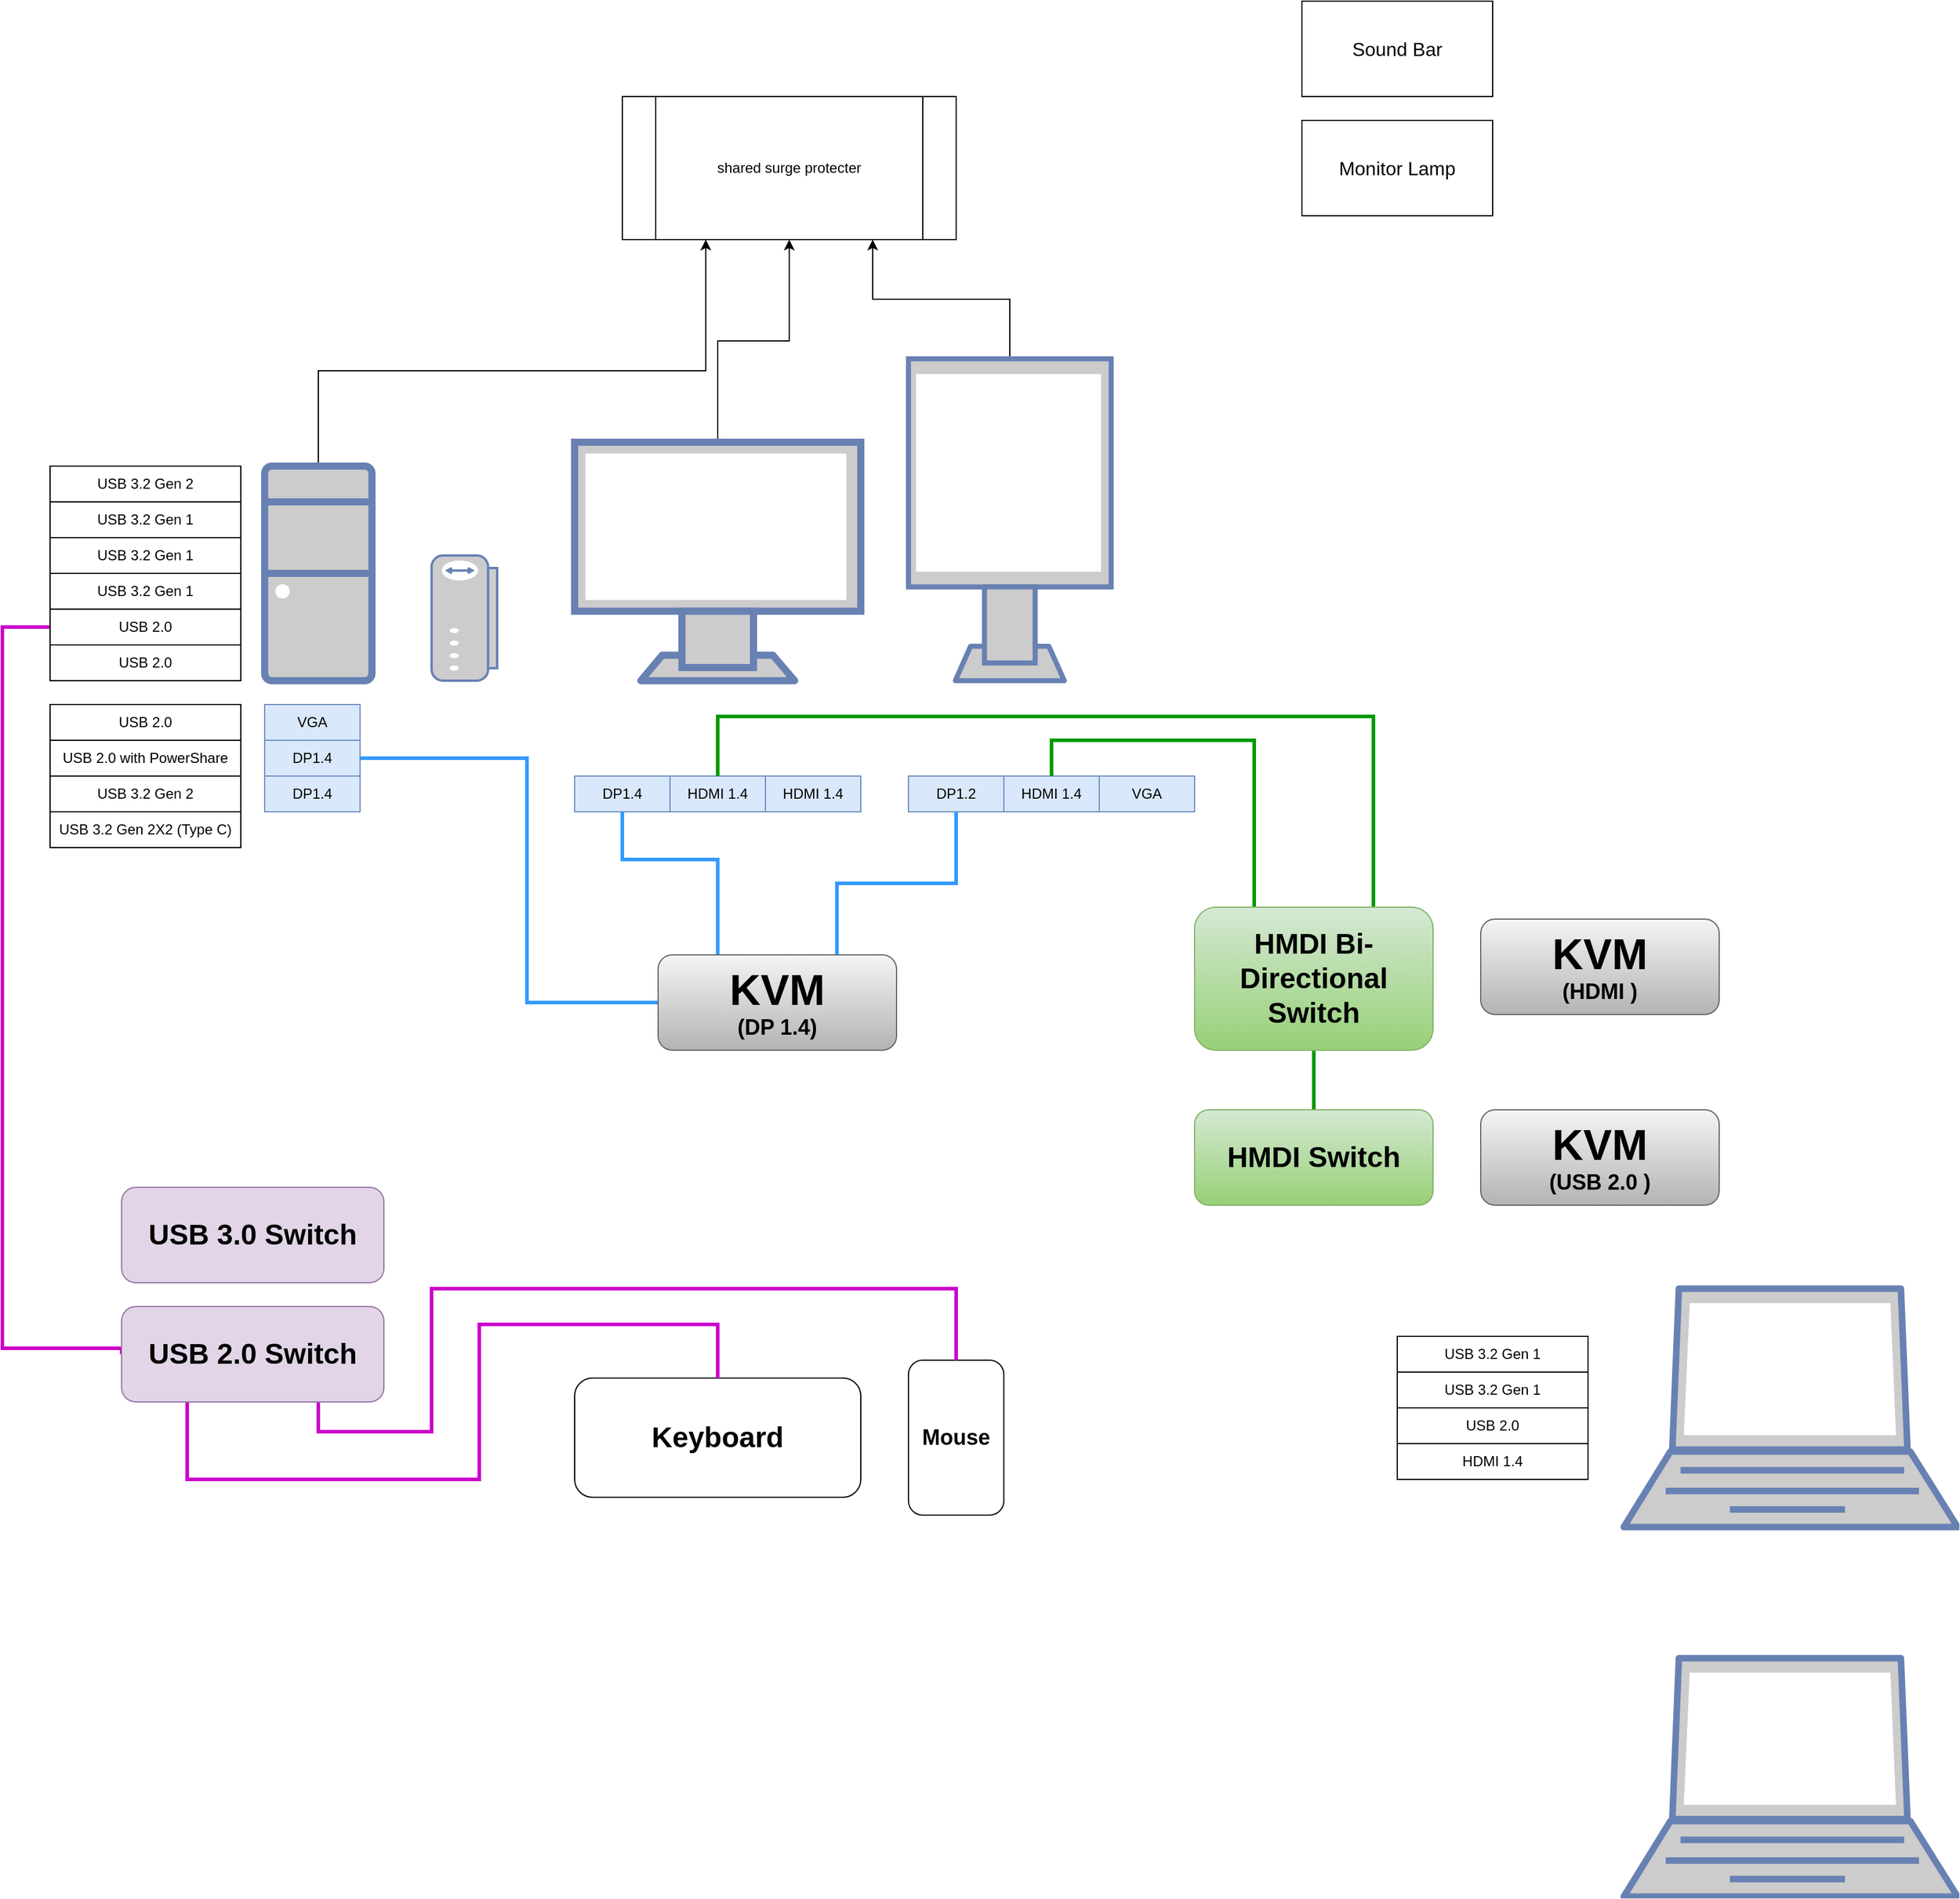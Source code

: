 <mxfile version="23.0.2" type="github">
  <diagram name="第 1 页" id="kpmuk1ibzoMcLN8SXdlH">
    <mxGraphModel dx="2164" dy="1450" grid="1" gridSize="10" guides="1" tooltips="1" connect="1" arrows="1" fold="1" page="1" pageScale="1" pageWidth="1169" pageHeight="827" math="0" shadow="0">
      <root>
        <mxCell id="0" />
        <mxCell id="1" parent="0" />
        <mxCell id="72lcBtnzJt7dXX9k2pM1-2" style="edgeStyle=orthogonalEdgeStyle;rounded=0;orthogonalLoop=1;jettySize=auto;html=1;" edge="1" parent="1" source="dcpNY8_qMibUtlgQIjlb-1" target="dcpNY8_qMibUtlgQIjlb-53">
          <mxGeometry relative="1" as="geometry" />
        </mxCell>
        <mxCell id="dcpNY8_qMibUtlgQIjlb-1" value="" style="fontColor=#0066CC;verticalAlign=top;verticalLabelPosition=bottom;labelPosition=center;align=center;html=1;outlineConnect=0;fillColor=#CCCCCC;strokeColor=#6881B3;gradientColor=none;gradientDirection=north;strokeWidth=2;shape=mxgraph.networks.monitor;" parent="1" vertex="1">
          <mxGeometry x="440" y="130" width="240" height="200" as="geometry" />
        </mxCell>
        <mxCell id="72lcBtnzJt7dXX9k2pM1-3" style="edgeStyle=orthogonalEdgeStyle;rounded=0;orthogonalLoop=1;jettySize=auto;html=1;entryX=0.75;entryY=1;entryDx=0;entryDy=0;" edge="1" parent="1" source="dcpNY8_qMibUtlgQIjlb-2" target="dcpNY8_qMibUtlgQIjlb-53">
          <mxGeometry relative="1" as="geometry" />
        </mxCell>
        <mxCell id="dcpNY8_qMibUtlgQIjlb-2" value="" style="fontColor=#0066CC;verticalAlign=top;verticalLabelPosition=bottom;labelPosition=center;align=center;html=1;outlineConnect=0;fillColor=#CCCCCC;strokeColor=#6881B3;gradientColor=none;gradientDirection=north;strokeWidth=2;shape=mxgraph.networks.monitor;" parent="1" vertex="1">
          <mxGeometry x="720" y="60" width="170" height="270" as="geometry" />
        </mxCell>
        <mxCell id="72lcBtnzJt7dXX9k2pM1-1" style="edgeStyle=orthogonalEdgeStyle;rounded=0;orthogonalLoop=1;jettySize=auto;html=1;entryX=0.25;entryY=1;entryDx=0;entryDy=0;" edge="1" parent="1" source="dcpNY8_qMibUtlgQIjlb-3" target="dcpNY8_qMibUtlgQIjlb-53">
          <mxGeometry relative="1" as="geometry">
            <Array as="points">
              <mxPoint x="225" y="70" />
              <mxPoint x="550" y="70" />
            </Array>
          </mxGeometry>
        </mxCell>
        <mxCell id="dcpNY8_qMibUtlgQIjlb-3" value="" style="fontColor=#0066CC;verticalAlign=top;verticalLabelPosition=bottom;labelPosition=center;align=center;html=1;outlineConnect=0;fillColor=#CCCCCC;strokeColor=#6881B3;gradientColor=none;gradientDirection=north;strokeWidth=2;shape=mxgraph.networks.desktop_pc;" parent="1" vertex="1">
          <mxGeometry x="180" y="150" width="90" height="180" as="geometry" />
        </mxCell>
        <mxCell id="dcpNY8_qMibUtlgQIjlb-4" value="&lt;font style=&quot;font-size: 24px;&quot;&gt;&lt;b&gt;Keyboard&lt;/b&gt;&lt;/font&gt;" style="rounded=1;whiteSpace=wrap;html=1;" parent="1" vertex="1">
          <mxGeometry x="440" y="915" width="240" height="100" as="geometry" />
        </mxCell>
        <mxCell id="dcpNY8_qMibUtlgQIjlb-5" value="&lt;b&gt;&lt;font style=&quot;font-size: 18px;&quot;&gt;Mouse&lt;/font&gt;&lt;/b&gt;" style="rounded=1;whiteSpace=wrap;html=1;" parent="1" vertex="1">
          <mxGeometry x="720" y="900" width="80" height="130" as="geometry" />
        </mxCell>
        <mxCell id="dcpNY8_qMibUtlgQIjlb-6" value="HDMI 1.4" style="rounded=0;whiteSpace=wrap;html=1;fillColor=#dae8fc;strokeColor=#6c8ebf;" parent="1" vertex="1">
          <mxGeometry x="600" y="410" width="80" height="30" as="geometry" />
        </mxCell>
        <mxCell id="dcpNY8_qMibUtlgQIjlb-7" value="HDMI 1.4" style="rounded=0;whiteSpace=wrap;html=1;fillColor=#dae8fc;strokeColor=#6c8ebf;" parent="1" vertex="1">
          <mxGeometry x="520" y="410" width="80" height="30" as="geometry" />
        </mxCell>
        <mxCell id="dcpNY8_qMibUtlgQIjlb-8" value="DP1.4" style="rounded=0;whiteSpace=wrap;html=1;fillColor=#dae8fc;strokeColor=#6c8ebf;" parent="1" vertex="1">
          <mxGeometry x="440" y="410" width="80" height="30" as="geometry" />
        </mxCell>
        <mxCell id="dcpNY8_qMibUtlgQIjlb-9" value="DP1.4" style="rounded=0;whiteSpace=wrap;html=1;fillColor=#dae8fc;strokeColor=#6c8ebf;" parent="1" vertex="1">
          <mxGeometry x="180" y="410" width="80" height="30" as="geometry" />
        </mxCell>
        <mxCell id="dcpNY8_qMibUtlgQIjlb-10" value="DP1.4" style="rounded=0;whiteSpace=wrap;html=1;fillColor=#dae8fc;strokeColor=#6c8ebf;" parent="1" vertex="1">
          <mxGeometry x="180" y="380" width="80" height="30" as="geometry" />
        </mxCell>
        <mxCell id="dcpNY8_qMibUtlgQIjlb-11" value="DP1.2" style="rounded=0;whiteSpace=wrap;html=1;fillColor=#dae8fc;strokeColor=#6c8ebf;" parent="1" vertex="1">
          <mxGeometry x="720" y="410" width="80" height="30" as="geometry" />
        </mxCell>
        <mxCell id="dcpNY8_qMibUtlgQIjlb-12" value="HDMI 1.4" style="rounded=0;whiteSpace=wrap;html=1;fillColor=#dae8fc;strokeColor=#6c8ebf;" parent="1" vertex="1">
          <mxGeometry x="800" y="410" width="80" height="30" as="geometry" />
        </mxCell>
        <mxCell id="dcpNY8_qMibUtlgQIjlb-13" value="VGA" style="rounded=0;whiteSpace=wrap;html=1;fillColor=#dae8fc;strokeColor=#6c8ebf;" parent="1" vertex="1">
          <mxGeometry x="880" y="410" width="80" height="30" as="geometry" />
        </mxCell>
        <mxCell id="dcpNY8_qMibUtlgQIjlb-14" value="VGA" style="rounded=0;whiteSpace=wrap;html=1;fillColor=#dae8fc;strokeColor=#6c8ebf;" parent="1" vertex="1">
          <mxGeometry x="180" y="350" width="80" height="30" as="geometry" />
        </mxCell>
        <mxCell id="dcpNY8_qMibUtlgQIjlb-17" style="edgeStyle=orthogonalEdgeStyle;rounded=0;orthogonalLoop=1;jettySize=auto;html=1;entryX=0.5;entryY=1;entryDx=0;entryDy=0;strokeWidth=3;strokeColor=#3399FF;endArrow=none;endFill=0;exitX=0.25;exitY=0;exitDx=0;exitDy=0;" parent="1" source="dcpNY8_qMibUtlgQIjlb-15" target="dcpNY8_qMibUtlgQIjlb-8" edge="1">
          <mxGeometry relative="1" as="geometry">
            <Array as="points">
              <mxPoint x="560" y="480" />
              <mxPoint x="480" y="480" />
            </Array>
          </mxGeometry>
        </mxCell>
        <mxCell id="dcpNY8_qMibUtlgQIjlb-19" style="edgeStyle=orthogonalEdgeStyle;rounded=0;orthogonalLoop=1;jettySize=auto;html=1;entryX=0.5;entryY=1;entryDx=0;entryDy=0;endArrow=none;endFill=0;strokeWidth=3;strokeColor=#3399FF;exitX=0.75;exitY=0;exitDx=0;exitDy=0;" parent="1" source="dcpNY8_qMibUtlgQIjlb-15" target="dcpNY8_qMibUtlgQIjlb-11" edge="1">
          <mxGeometry relative="1" as="geometry" />
        </mxCell>
        <mxCell id="dcpNY8_qMibUtlgQIjlb-21" style="edgeStyle=orthogonalEdgeStyle;rounded=0;orthogonalLoop=1;jettySize=auto;html=1;entryX=1;entryY=0.5;entryDx=0;entryDy=0;endArrow=none;endFill=0;strokeWidth=3;strokeColor=#3399FF;exitX=0;exitY=0.5;exitDx=0;exitDy=0;" parent="1" source="dcpNY8_qMibUtlgQIjlb-15" target="dcpNY8_qMibUtlgQIjlb-10" edge="1">
          <mxGeometry relative="1" as="geometry">
            <Array as="points">
              <mxPoint x="400" y="600" />
              <mxPoint x="400" y="395" />
            </Array>
          </mxGeometry>
        </mxCell>
        <mxCell id="dcpNY8_qMibUtlgQIjlb-15" value="&lt;b&gt;&lt;font style=&quot;&quot;&gt;&lt;span style=&quot;font-size: 36px;&quot;&gt;KVM &lt;/span&gt;&lt;br&gt;&lt;font style=&quot;font-size: 18px;&quot;&gt;(DP 1.4)&lt;/font&gt;&lt;/font&gt;&lt;/b&gt;" style="rounded=1;whiteSpace=wrap;html=1;fillColor=#f5f5f5;gradientColor=#b3b3b3;strokeColor=#666666;" parent="1" vertex="1">
          <mxGeometry x="510" y="560" width="200" height="80" as="geometry" />
        </mxCell>
        <mxCell id="dcpNY8_qMibUtlgQIjlb-22" value="USB 2.0" style="rounded=0;whiteSpace=wrap;html=1;" parent="1" vertex="1">
          <mxGeometry y="350" width="160" height="30" as="geometry" />
        </mxCell>
        <mxCell id="dcpNY8_qMibUtlgQIjlb-23" value="USB 2.0 with PowerShare" style="rounded=0;whiteSpace=wrap;html=1;" parent="1" vertex="1">
          <mxGeometry y="380" width="160" height="30" as="geometry" />
        </mxCell>
        <mxCell id="dcpNY8_qMibUtlgQIjlb-24" value="USB 3.2 Gen 2X2 (Type C)" style="rounded=0;whiteSpace=wrap;html=1;" parent="1" vertex="1">
          <mxGeometry y="440" width="160" height="30" as="geometry" />
        </mxCell>
        <mxCell id="dcpNY8_qMibUtlgQIjlb-25" value="USB 3.2 Gen 2" style="rounded=0;whiteSpace=wrap;html=1;" parent="1" vertex="1">
          <mxGeometry y="410" width="160" height="30" as="geometry" />
        </mxCell>
        <mxCell id="dcpNY8_qMibUtlgQIjlb-26" value="USB 3.2 Gen 2" style="rounded=0;whiteSpace=wrap;html=1;" parent="1" vertex="1">
          <mxGeometry y="150" width="160" height="30" as="geometry" />
        </mxCell>
        <mxCell id="dcpNY8_qMibUtlgQIjlb-27" value="USB 2.0" style="rounded=0;whiteSpace=wrap;html=1;" parent="1" vertex="1">
          <mxGeometry y="300" width="160" height="30" as="geometry" />
        </mxCell>
        <mxCell id="dcpNY8_qMibUtlgQIjlb-50" style="edgeStyle=orthogonalEdgeStyle;rounded=0;orthogonalLoop=1;jettySize=auto;html=1;entryX=0;entryY=0.5;entryDx=0;entryDy=0;strokeWidth=3;endArrow=none;endFill=0;strokeColor=#CC00CC;" parent="1" source="dcpNY8_qMibUtlgQIjlb-28" target="dcpNY8_qMibUtlgQIjlb-49" edge="1">
          <mxGeometry relative="1" as="geometry">
            <Array as="points">
              <mxPoint x="-40" y="285" />
              <mxPoint x="-40" y="890" />
              <mxPoint x="60" y="890" />
            </Array>
          </mxGeometry>
        </mxCell>
        <mxCell id="dcpNY8_qMibUtlgQIjlb-28" value="USB 2.0" style="rounded=0;whiteSpace=wrap;html=1;" parent="1" vertex="1">
          <mxGeometry y="270" width="160" height="30" as="geometry" />
        </mxCell>
        <mxCell id="dcpNY8_qMibUtlgQIjlb-29" value="USB 3.2 Gen 1" style="rounded=0;whiteSpace=wrap;html=1;" parent="1" vertex="1">
          <mxGeometry y="240" width="160" height="30" as="geometry" />
        </mxCell>
        <mxCell id="dcpNY8_qMibUtlgQIjlb-30" value="USB 3.2 Gen 1" style="rounded=0;whiteSpace=wrap;html=1;" parent="1" vertex="1">
          <mxGeometry y="210" width="160" height="30" as="geometry" />
        </mxCell>
        <mxCell id="dcpNY8_qMibUtlgQIjlb-31" value="USB 3.2 Gen 1" style="rounded=0;whiteSpace=wrap;html=1;" parent="1" vertex="1">
          <mxGeometry y="180" width="160" height="30" as="geometry" />
        </mxCell>
        <mxCell id="dcpNY8_qMibUtlgQIjlb-32" value="&lt;b&gt;&lt;font style=&quot;font-size: 24px;&quot;&gt;USB 3.0 Switch&lt;/font&gt;&lt;/b&gt;" style="rounded=1;whiteSpace=wrap;html=1;fillColor=#e1d5e7;strokeColor=#9673a6;" parent="1" vertex="1">
          <mxGeometry x="60" y="755" width="220" height="80" as="geometry" />
        </mxCell>
        <mxCell id="dcpNY8_qMibUtlgQIjlb-37" style="edgeStyle=orthogonalEdgeStyle;rounded=0;orthogonalLoop=1;jettySize=auto;html=1;entryX=0.5;entryY=0;entryDx=0;entryDy=0;exitX=0.75;exitY=0;exitDx=0;exitDy=0;strokeWidth=3;strokeColor=#009900;endArrow=none;endFill=0;" parent="1" source="dcpNY8_qMibUtlgQIjlb-34" target="dcpNY8_qMibUtlgQIjlb-7" edge="1">
          <mxGeometry relative="1" as="geometry">
            <Array as="points">
              <mxPoint x="1110" y="360" />
              <mxPoint x="560" y="360" />
            </Array>
          </mxGeometry>
        </mxCell>
        <mxCell id="dcpNY8_qMibUtlgQIjlb-38" style="edgeStyle=orthogonalEdgeStyle;rounded=0;orthogonalLoop=1;jettySize=auto;html=1;entryX=0.5;entryY=0;entryDx=0;entryDy=0;exitX=0.25;exitY=0;exitDx=0;exitDy=0;endArrow=none;endFill=0;strokeColor=#009900;strokeWidth=3;" parent="1" source="dcpNY8_qMibUtlgQIjlb-34" target="dcpNY8_qMibUtlgQIjlb-12" edge="1">
          <mxGeometry relative="1" as="geometry">
            <Array as="points">
              <mxPoint x="1010" y="380" />
              <mxPoint x="840" y="380" />
            </Array>
          </mxGeometry>
        </mxCell>
        <mxCell id="dcpNY8_qMibUtlgQIjlb-40" style="edgeStyle=orthogonalEdgeStyle;rounded=0;orthogonalLoop=1;jettySize=auto;html=1;strokeColor=#009900;endArrow=none;endFill=0;strokeWidth=3;" parent="1" source="dcpNY8_qMibUtlgQIjlb-34" target="dcpNY8_qMibUtlgQIjlb-39" edge="1">
          <mxGeometry relative="1" as="geometry" />
        </mxCell>
        <mxCell id="dcpNY8_qMibUtlgQIjlb-34" value="&lt;b&gt;&lt;font style=&quot;font-size: 24px;&quot;&gt;HMDI Bi-Directional Switch&lt;/font&gt;&lt;/b&gt;" style="rounded=1;whiteSpace=wrap;html=1;fillColor=#d5e8d4;gradientColor=#97d077;strokeColor=#82b366;" parent="1" vertex="1">
          <mxGeometry x="960" y="520" width="200" height="120" as="geometry" />
        </mxCell>
        <mxCell id="dcpNY8_qMibUtlgQIjlb-39" value="&lt;b&gt;&lt;font style=&quot;font-size: 24px;&quot;&gt;HMDI Switch&lt;/font&gt;&lt;/b&gt;" style="rounded=1;whiteSpace=wrap;html=1;fillColor=#d5e8d4;gradientColor=#97d077;strokeColor=#82b366;" parent="1" vertex="1">
          <mxGeometry x="960" y="690" width="200" height="80" as="geometry" />
        </mxCell>
        <mxCell id="dcpNY8_qMibUtlgQIjlb-41" value="" style="fontColor=#0066CC;verticalAlign=top;verticalLabelPosition=bottom;labelPosition=center;align=center;html=1;outlineConnect=0;fillColor=#CCCCCC;strokeColor=#6881B3;gradientColor=none;gradientDirection=north;strokeWidth=2;shape=mxgraph.networks.laptop;" parent="1" vertex="1">
          <mxGeometry x="1320" y="840" width="280" height="200" as="geometry" />
        </mxCell>
        <mxCell id="dcpNY8_qMibUtlgQIjlb-42" value="" style="fontColor=#0066CC;verticalAlign=top;verticalLabelPosition=bottom;labelPosition=center;align=center;html=1;outlineConnect=0;fillColor=#CCCCCC;strokeColor=#6881B3;gradientColor=none;gradientDirection=north;strokeWidth=2;shape=mxgraph.networks.laptop;" parent="1" vertex="1">
          <mxGeometry x="1320" y="1150" width="280" height="200" as="geometry" />
        </mxCell>
        <mxCell id="dcpNY8_qMibUtlgQIjlb-43" value="&lt;b&gt;&lt;font style=&quot;&quot;&gt;&lt;span style=&quot;font-size: 36px;&quot;&gt;KVM &lt;/span&gt;&lt;br&gt;&lt;font style=&quot;font-size: 18px;&quot;&gt;(HDMI )&lt;/font&gt;&lt;/font&gt;&lt;/b&gt;" style="rounded=1;whiteSpace=wrap;html=1;fillColor=#f5f5f5;gradientColor=#b3b3b3;strokeColor=#666666;" parent="1" vertex="1">
          <mxGeometry x="1200" y="530" width="200" height="80" as="geometry" />
        </mxCell>
        <mxCell id="dcpNY8_qMibUtlgQIjlb-44" value="USB 2.0" style="rounded=0;whiteSpace=wrap;html=1;" parent="1" vertex="1">
          <mxGeometry x="1130" y="940" width="160" height="30" as="geometry" />
        </mxCell>
        <mxCell id="dcpNY8_qMibUtlgQIjlb-45" value="USB 3.2 Gen 1" style="rounded=0;whiteSpace=wrap;html=1;" parent="1" vertex="1">
          <mxGeometry x="1130" y="910" width="160" height="30" as="geometry" />
        </mxCell>
        <mxCell id="dcpNY8_qMibUtlgQIjlb-46" value="USB 3.2 Gen 1" style="rounded=0;whiteSpace=wrap;html=1;" parent="1" vertex="1">
          <mxGeometry x="1130" y="880" width="160" height="30" as="geometry" />
        </mxCell>
        <mxCell id="dcpNY8_qMibUtlgQIjlb-47" value="HDMI 1.4" style="rounded=0;whiteSpace=wrap;html=1;" parent="1" vertex="1">
          <mxGeometry x="1130" y="970" width="160" height="30" as="geometry" />
        </mxCell>
        <mxCell id="dcpNY8_qMibUtlgQIjlb-48" value="" style="fontColor=#0066CC;verticalAlign=top;verticalLabelPosition=bottom;labelPosition=center;align=center;html=1;outlineConnect=0;fillColor=#CCCCCC;strokeColor=#6881B3;gradientColor=none;gradientDirection=north;strokeWidth=2;shape=mxgraph.networks.modem;rotation=-90;" parent="1" vertex="1">
          <mxGeometry x="295" y="250" width="105" height="55" as="geometry" />
        </mxCell>
        <mxCell id="dcpNY8_qMibUtlgQIjlb-51" style="edgeStyle=orthogonalEdgeStyle;rounded=0;orthogonalLoop=1;jettySize=auto;html=1;endArrow=none;endFill=0;exitX=0.25;exitY=1;exitDx=0;exitDy=0;strokeWidth=3;strokeColor=#CC00CC;" parent="1" source="dcpNY8_qMibUtlgQIjlb-49" target="dcpNY8_qMibUtlgQIjlb-4" edge="1">
          <mxGeometry relative="1" as="geometry">
            <Array as="points">
              <mxPoint x="115" y="1000" />
              <mxPoint x="360" y="1000" />
              <mxPoint x="360" y="870" />
            </Array>
          </mxGeometry>
        </mxCell>
        <mxCell id="dcpNY8_qMibUtlgQIjlb-52" style="edgeStyle=orthogonalEdgeStyle;rounded=0;orthogonalLoop=1;jettySize=auto;html=1;exitX=0.75;exitY=1;exitDx=0;exitDy=0;strokeWidth=3;endArrow=none;endFill=0;strokeColor=#CC00CC;" parent="1" source="dcpNY8_qMibUtlgQIjlb-49" target="dcpNY8_qMibUtlgQIjlb-5" edge="1">
          <mxGeometry relative="1" as="geometry">
            <Array as="points">
              <mxPoint x="225" y="960" />
              <mxPoint x="320" y="960" />
              <mxPoint x="320" y="840" />
              <mxPoint x="760" y="840" />
            </Array>
          </mxGeometry>
        </mxCell>
        <mxCell id="dcpNY8_qMibUtlgQIjlb-49" value="&lt;b&gt;&lt;font style=&quot;font-size: 24px;&quot;&gt;USB 2.0 Switch&lt;/font&gt;&lt;/b&gt;" style="rounded=1;whiteSpace=wrap;html=1;fillColor=#e1d5e7;strokeColor=#9673a6;" parent="1" vertex="1">
          <mxGeometry x="60" y="855" width="220" height="80" as="geometry" />
        </mxCell>
        <mxCell id="dcpNY8_qMibUtlgQIjlb-53" value="shared surge protecter" style="shape=process;whiteSpace=wrap;html=1;backgroundOutline=1;" parent="1" vertex="1">
          <mxGeometry x="480" y="-160" width="280" height="120" as="geometry" />
        </mxCell>
        <mxCell id="hBoN7S8OPar7DcmYV1e6-1" value="Monitor Lamp" style="rounded=0;whiteSpace=wrap;html=1;fontSize=16;" parent="1" vertex="1">
          <mxGeometry x="1050" y="-140" width="160" height="80" as="geometry" />
        </mxCell>
        <mxCell id="m2EVA2g6Mk-00HwsqBFK-1" value="Sound Bar" style="rounded=0;whiteSpace=wrap;html=1;fontSize=16;" parent="1" vertex="1">
          <mxGeometry x="1050" y="-240" width="160" height="80" as="geometry" />
        </mxCell>
        <mxCell id="m2EVA2g6Mk-00HwsqBFK-3" value="&lt;b&gt;&lt;font style=&quot;&quot;&gt;&lt;span style=&quot;font-size: 36px;&quot;&gt;KVM &lt;/span&gt;&lt;br&gt;&lt;font style=&quot;font-size: 18px;&quot;&gt;(USB 2.0 )&lt;/font&gt;&lt;/font&gt;&lt;/b&gt;" style="rounded=1;whiteSpace=wrap;html=1;fillColor=#f5f5f5;gradientColor=#b3b3b3;strokeColor=#666666;" parent="1" vertex="1">
          <mxGeometry x="1200" y="690" width="200" height="80" as="geometry" />
        </mxCell>
      </root>
    </mxGraphModel>
  </diagram>
</mxfile>
